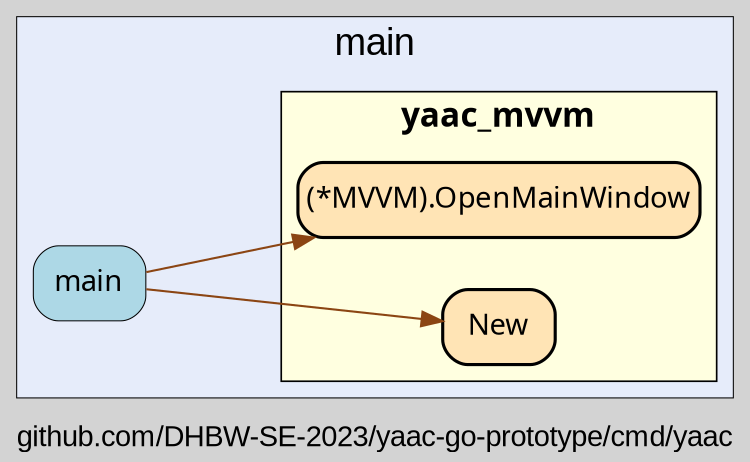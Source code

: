 digraph gocallvis {
    label="github.com/DHBW-SE-2023/yaac-go-prototype/cmd/yaac";
    labeljust="l";
    fontname="Arial";
    fontsize="14";
    rankdir="LR";
    bgcolor="lightgray";
    style="solid";
    penwidth="0.5";
    pad="0.0";
    nodesep="0.35";

    node [shape="box" style="filled,rounded" fillcolor="honeydew" fontname="Verdana" penwidth="1.0" margin="0.05,0.0"];
    edge [minlen="2"]

    subgraph "cluster_focus" {
        fontsize="18";
bgcolor="#e6ecfa";
label="main";
labelloc="t";
labeljust="c";
        
        "github.com/DHBW-SE-2023/yaac-go-prototype/cmd/yaac.main" [ penwidth="0.5" tooltip="github.com/DHBW-SE-2023/yaac-go-prototype/cmd/yaac.main | defined in main.go:7\nat main.go:8: calling [github.com/DHBW-SE-2023/yaac-go-prototype/internal/mvvm.New]\nat main.go:9: calling [(*github.com/DHBW-SE-2023/yaac-go-prototype/internal/mvvm.MVVM).OpenMainWindow]" fillcolor="lightblue" label="main" ]
        
        subgraph "cluster_github.com/DHBW-SE-2023/yaac-go-prototype/internal/mvvm" {
        penwidth="0.8";
fontsize="16";
tooltip="package: github.com/DHBW-SE-2023/yaac-go-prototype/internal/mvvm";
URL="/?f=github.com/DHBW-SE-2023/yaac-go-prototype/internal/mvvm";
style="filled";
fillcolor="lightyellow";
fontname="Tahoma bold";
rank="sink";
label="yaac_mvvm";
        
        "github.com/DHBW-SE-2023/yaac-go-prototype/internal/mvvm.New" [ fillcolor="moccasin" label="New" penwidth="1.5" tooltip="github.com/DHBW-SE-2023/yaac-go-prototype/internal/mvvm.New | defined in mvvm.go:5" ]
        "(*github.com/DHBW-SE-2023/yaac-go-prototype/internal/mvvm.MVVM).OpenMainWindow" [ fillcolor="moccasin" label="(*MVVM).OpenMainWindow" penwidth="1.5" tooltip="(*github.com/DHBW-SE-2023/yaac-go-prototype/internal/mvvm.MVVM).OpenMainWindow | defined in mainwindow.go:5" ]
        
    }

    }

    "github.com/DHBW-SE-2023/yaac-go-prototype/cmd/yaac.main" -> "github.com/DHBW-SE-2023/yaac-go-prototype/internal/mvvm.New" [ color="saddlebrown" tooltip="at main.go:8: calling [github.com/DHBW-SE-2023/yaac-go-prototype/internal/mvvm.New]" ]
    "github.com/DHBW-SE-2023/yaac-go-prototype/cmd/yaac.main" -> "(*github.com/DHBW-SE-2023/yaac-go-prototype/internal/mvvm.MVVM).OpenMainWindow" [ tooltip="at main.go:9: calling [(*github.com/DHBW-SE-2023/yaac-go-prototype/internal/mvvm.MVVM).OpenMainWindow]" color="saddlebrown" ]
}
